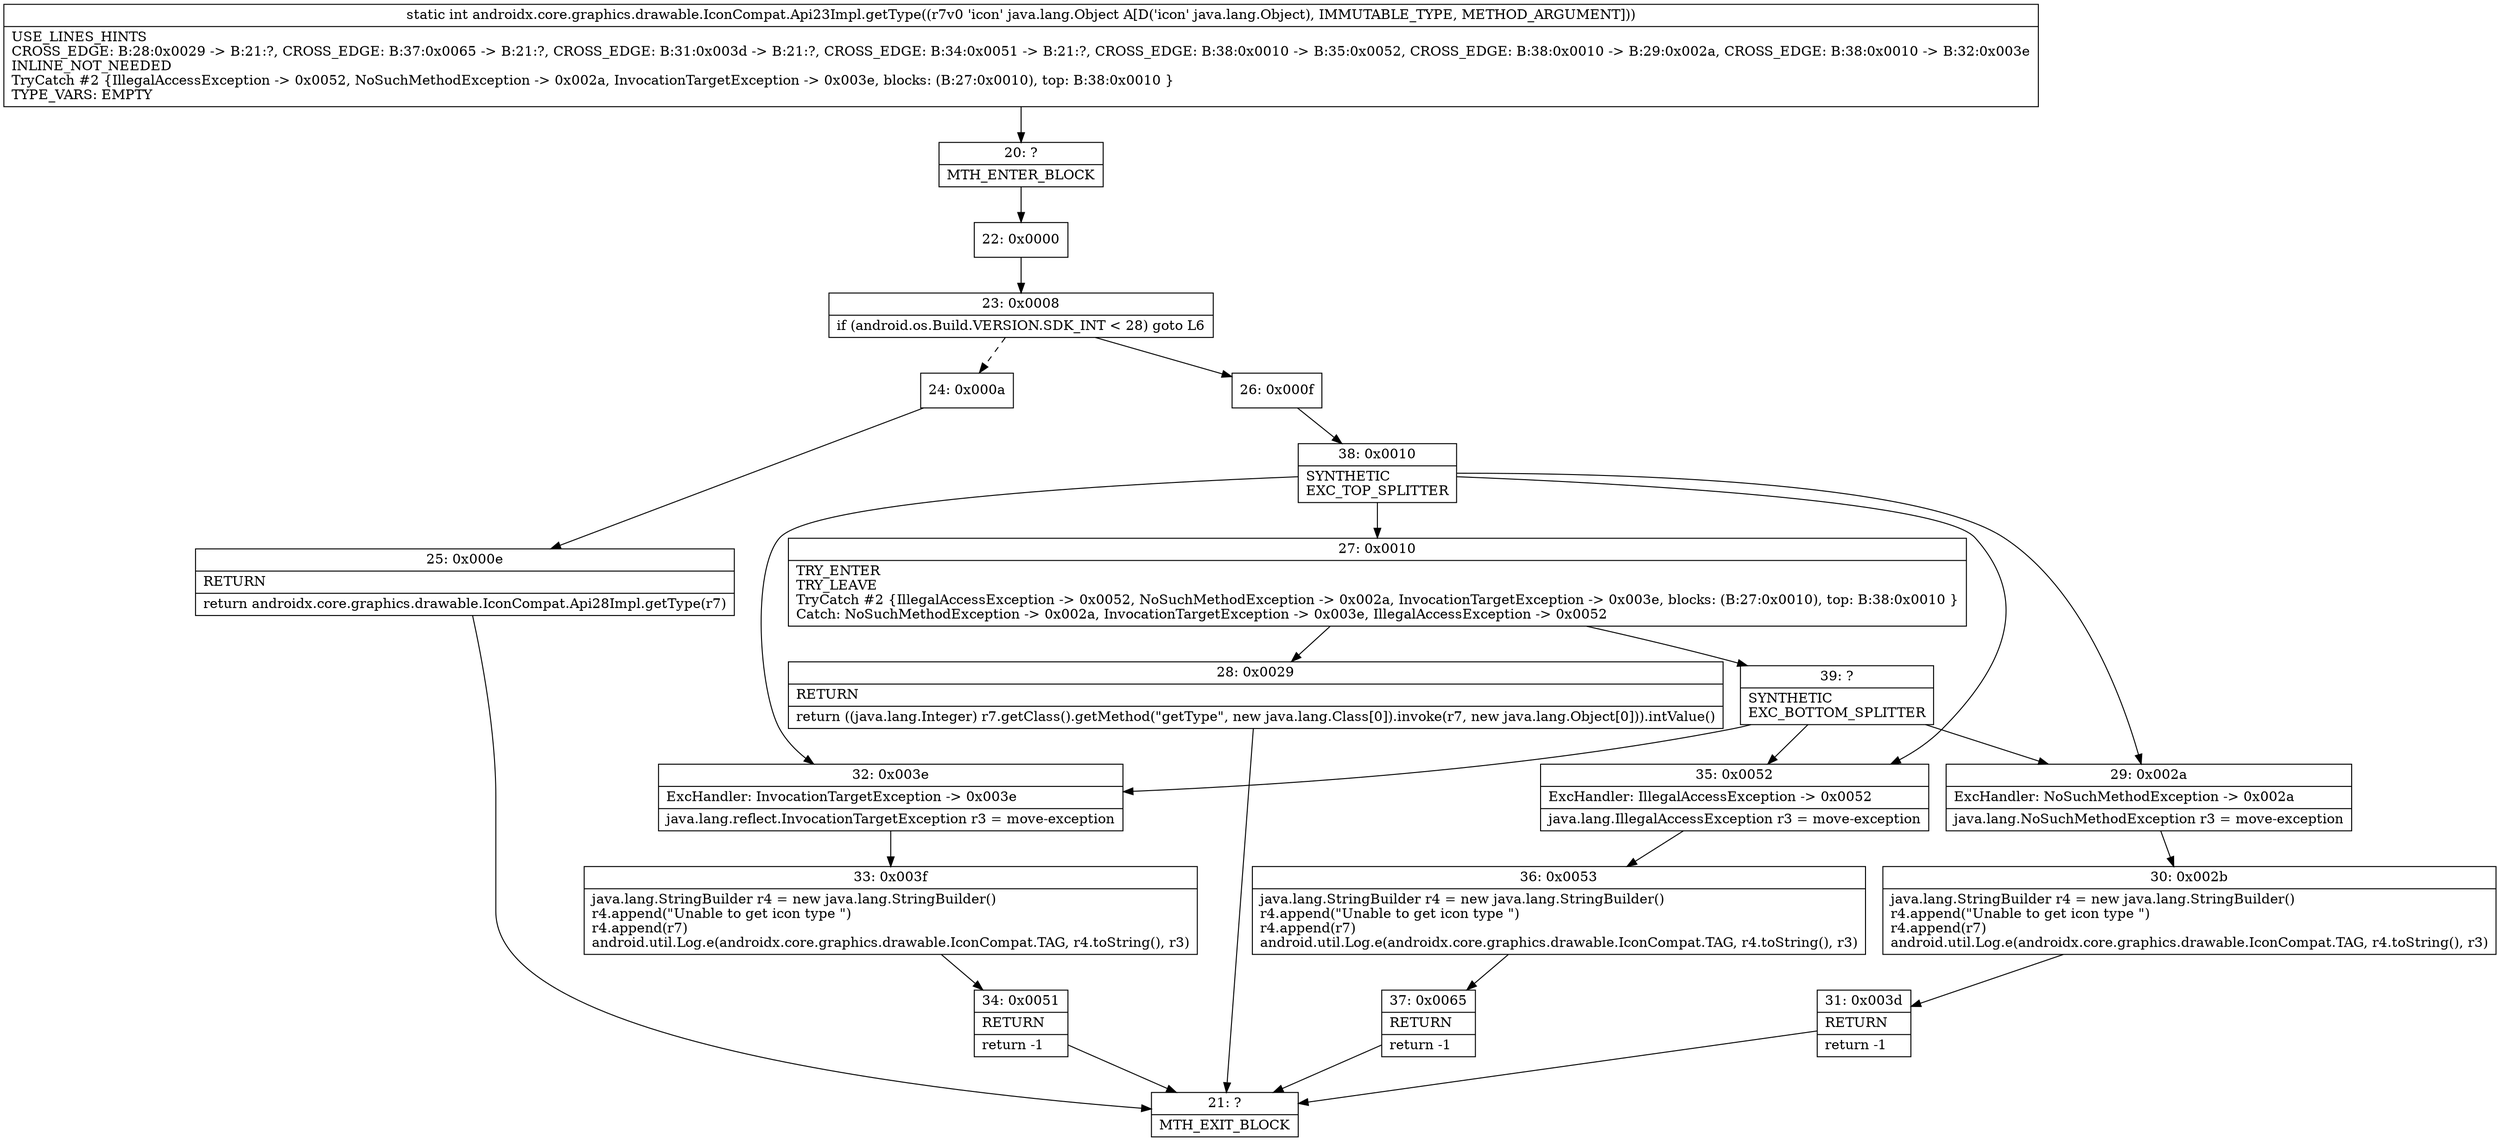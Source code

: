 digraph "CFG forandroidx.core.graphics.drawable.IconCompat.Api23Impl.getType(Ljava\/lang\/Object;)I" {
Node_20 [shape=record,label="{20\:\ ?|MTH_ENTER_BLOCK\l}"];
Node_22 [shape=record,label="{22\:\ 0x0000}"];
Node_23 [shape=record,label="{23\:\ 0x0008|if (android.os.Build.VERSION.SDK_INT \< 28) goto L6\l}"];
Node_24 [shape=record,label="{24\:\ 0x000a}"];
Node_25 [shape=record,label="{25\:\ 0x000e|RETURN\l|return androidx.core.graphics.drawable.IconCompat.Api28Impl.getType(r7)\l}"];
Node_21 [shape=record,label="{21\:\ ?|MTH_EXIT_BLOCK\l}"];
Node_26 [shape=record,label="{26\:\ 0x000f}"];
Node_38 [shape=record,label="{38\:\ 0x0010|SYNTHETIC\lEXC_TOP_SPLITTER\l}"];
Node_27 [shape=record,label="{27\:\ 0x0010|TRY_ENTER\lTRY_LEAVE\lTryCatch #2 \{IllegalAccessException \-\> 0x0052, NoSuchMethodException \-\> 0x002a, InvocationTargetException \-\> 0x003e, blocks: (B:27:0x0010), top: B:38:0x0010 \}\lCatch: NoSuchMethodException \-\> 0x002a, InvocationTargetException \-\> 0x003e, IllegalAccessException \-\> 0x0052\l}"];
Node_28 [shape=record,label="{28\:\ 0x0029|RETURN\l|return ((java.lang.Integer) r7.getClass().getMethod(\"getType\", new java.lang.Class[0]).invoke(r7, new java.lang.Object[0])).intValue()\l}"];
Node_39 [shape=record,label="{39\:\ ?|SYNTHETIC\lEXC_BOTTOM_SPLITTER\l}"];
Node_35 [shape=record,label="{35\:\ 0x0052|ExcHandler: IllegalAccessException \-\> 0x0052\l|java.lang.IllegalAccessException r3 = move\-exception\l}"];
Node_36 [shape=record,label="{36\:\ 0x0053|java.lang.StringBuilder r4 = new java.lang.StringBuilder()\lr4.append(\"Unable to get icon type \")\lr4.append(r7)\landroid.util.Log.e(androidx.core.graphics.drawable.IconCompat.TAG, r4.toString(), r3)\l}"];
Node_37 [shape=record,label="{37\:\ 0x0065|RETURN\l|return \-1\l}"];
Node_29 [shape=record,label="{29\:\ 0x002a|ExcHandler: NoSuchMethodException \-\> 0x002a\l|java.lang.NoSuchMethodException r3 = move\-exception\l}"];
Node_30 [shape=record,label="{30\:\ 0x002b|java.lang.StringBuilder r4 = new java.lang.StringBuilder()\lr4.append(\"Unable to get icon type \")\lr4.append(r7)\landroid.util.Log.e(androidx.core.graphics.drawable.IconCompat.TAG, r4.toString(), r3)\l}"];
Node_31 [shape=record,label="{31\:\ 0x003d|RETURN\l|return \-1\l}"];
Node_32 [shape=record,label="{32\:\ 0x003e|ExcHandler: InvocationTargetException \-\> 0x003e\l|java.lang.reflect.InvocationTargetException r3 = move\-exception\l}"];
Node_33 [shape=record,label="{33\:\ 0x003f|java.lang.StringBuilder r4 = new java.lang.StringBuilder()\lr4.append(\"Unable to get icon type \")\lr4.append(r7)\landroid.util.Log.e(androidx.core.graphics.drawable.IconCompat.TAG, r4.toString(), r3)\l}"];
Node_34 [shape=record,label="{34\:\ 0x0051|RETURN\l|return \-1\l}"];
MethodNode[shape=record,label="{static int androidx.core.graphics.drawable.IconCompat.Api23Impl.getType((r7v0 'icon' java.lang.Object A[D('icon' java.lang.Object), IMMUTABLE_TYPE, METHOD_ARGUMENT]))  | USE_LINES_HINTS\lCROSS_EDGE: B:28:0x0029 \-\> B:21:?, CROSS_EDGE: B:37:0x0065 \-\> B:21:?, CROSS_EDGE: B:31:0x003d \-\> B:21:?, CROSS_EDGE: B:34:0x0051 \-\> B:21:?, CROSS_EDGE: B:38:0x0010 \-\> B:35:0x0052, CROSS_EDGE: B:38:0x0010 \-\> B:29:0x002a, CROSS_EDGE: B:38:0x0010 \-\> B:32:0x003e\lINLINE_NOT_NEEDED\lTryCatch #2 \{IllegalAccessException \-\> 0x0052, NoSuchMethodException \-\> 0x002a, InvocationTargetException \-\> 0x003e, blocks: (B:27:0x0010), top: B:38:0x0010 \}\lTYPE_VARS: EMPTY\l}"];
MethodNode -> Node_20;Node_20 -> Node_22;
Node_22 -> Node_23;
Node_23 -> Node_24[style=dashed];
Node_23 -> Node_26;
Node_24 -> Node_25;
Node_25 -> Node_21;
Node_26 -> Node_38;
Node_38 -> Node_27;
Node_38 -> Node_35;
Node_38 -> Node_29;
Node_38 -> Node_32;
Node_27 -> Node_28;
Node_27 -> Node_39;
Node_28 -> Node_21;
Node_39 -> Node_35;
Node_39 -> Node_29;
Node_39 -> Node_32;
Node_35 -> Node_36;
Node_36 -> Node_37;
Node_37 -> Node_21;
Node_29 -> Node_30;
Node_30 -> Node_31;
Node_31 -> Node_21;
Node_32 -> Node_33;
Node_33 -> Node_34;
Node_34 -> Node_21;
}

